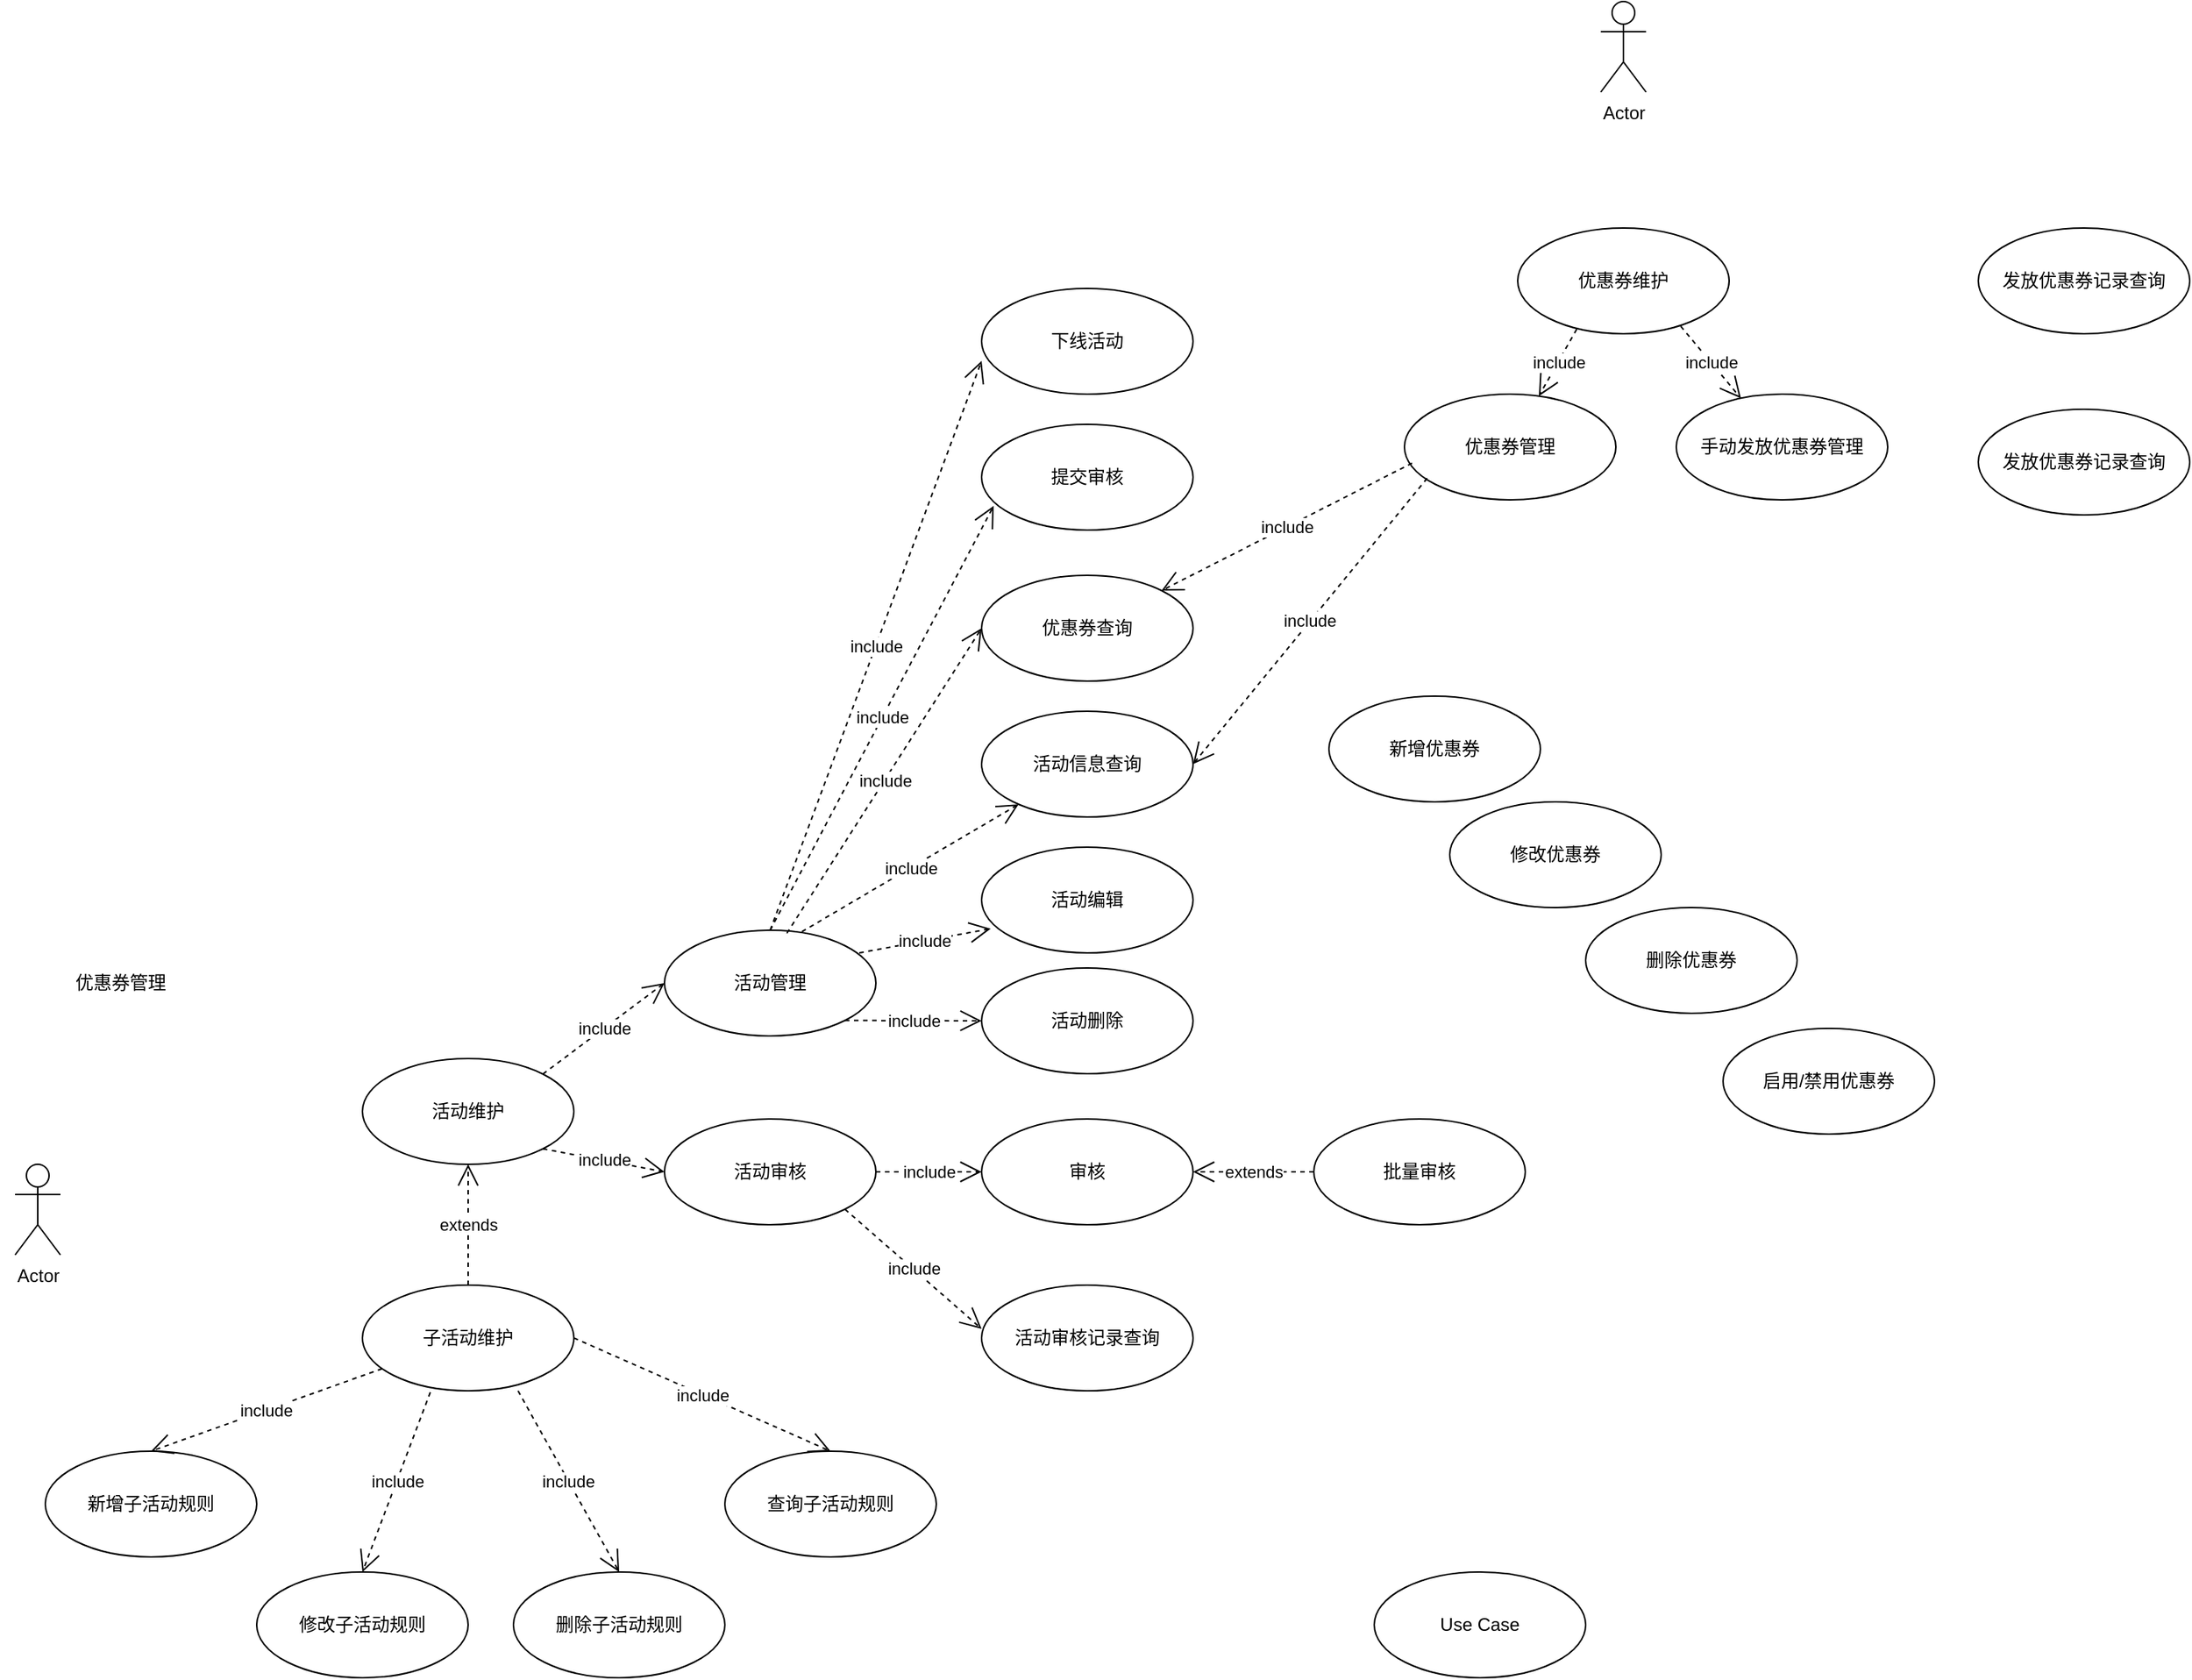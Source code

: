 <mxfile version="14.6.9" type="github">
  <diagram id="2DlMUsfGpXkx9Rr1vm7c" name="Page-1">
    <mxGraphModel dx="1422" dy="1907" grid="1" gridSize="10" guides="1" tooltips="1" connect="1" arrows="1" fold="1" page="1" pageScale="1" pageWidth="827" pageHeight="1169" math="0" shadow="0">
      <root>
        <mxCell id="0" />
        <mxCell id="1" parent="0" />
        <mxCell id="VtnJZgjyUKw3o-cdM9Pf-8" value="Actor" style="shape=umlActor;verticalLabelPosition=bottom;verticalAlign=top;html=1;" vertex="1" parent="1">
          <mxGeometry x="40" y="210" width="30" height="60" as="geometry" />
        </mxCell>
        <mxCell id="VtnJZgjyUKw3o-cdM9Pf-10" value="活动维护" style="ellipse;whiteSpace=wrap;html=1;" vertex="1" parent="1">
          <mxGeometry x="270" y="140" width="140" height="70" as="geometry" />
        </mxCell>
        <mxCell id="VtnJZgjyUKw3o-cdM9Pf-11" value="优惠券管理" style="text;html=1;strokeColor=none;fillColor=none;align=center;verticalAlign=middle;whiteSpace=wrap;rounded=0;" vertex="1" parent="1">
          <mxGeometry x="30" y="50" width="160" height="80" as="geometry" />
        </mxCell>
        <mxCell id="VtnJZgjyUKw3o-cdM9Pf-12" value="优惠券维护" style="ellipse;whiteSpace=wrap;html=1;" vertex="1" parent="1">
          <mxGeometry x="1035" y="-410" width="140" height="70" as="geometry" />
        </mxCell>
        <mxCell id="VtnJZgjyUKw3o-cdM9Pf-15" value="子活动维护" style="ellipse;whiteSpace=wrap;html=1;" vertex="1" parent="1">
          <mxGeometry x="270" y="290" width="140" height="70" as="geometry" />
        </mxCell>
        <mxCell id="VtnJZgjyUKw3o-cdM9Pf-16" value="extends" style="endArrow=open;endSize=12;dashed=1;html=1;exitX=0.5;exitY=0;exitDx=0;exitDy=0;" edge="1" parent="1" source="VtnJZgjyUKw3o-cdM9Pf-15" target="VtnJZgjyUKw3o-cdM9Pf-10">
          <mxGeometry width="160" relative="1" as="geometry">
            <mxPoint x="190" y="340" as="sourcePoint" />
            <mxPoint x="350" y="340" as="targetPoint" />
          </mxGeometry>
        </mxCell>
        <mxCell id="VtnJZgjyUKw3o-cdM9Pf-17" value="Use Case" style="ellipse;whiteSpace=wrap;html=1;" vertex="1" parent="1">
          <mxGeometry x="940" y="480" width="140" height="70" as="geometry" />
        </mxCell>
        <mxCell id="VtnJZgjyUKw3o-cdM9Pf-21" value="Actor" style="shape=umlActor;verticalLabelPosition=bottom;verticalAlign=top;html=1;" vertex="1" parent="1">
          <mxGeometry x="1090" y="-560" width="30" height="60" as="geometry" />
        </mxCell>
        <mxCell id="VtnJZgjyUKw3o-cdM9Pf-22" value="新增子活动规则" style="ellipse;whiteSpace=wrap;html=1;" vertex="1" parent="1">
          <mxGeometry x="60" y="400" width="140" height="70" as="geometry" />
        </mxCell>
        <mxCell id="VtnJZgjyUKw3o-cdM9Pf-23" value="修改子活动规则" style="ellipse;whiteSpace=wrap;html=1;" vertex="1" parent="1">
          <mxGeometry x="200" y="480" width="140" height="70" as="geometry" />
        </mxCell>
        <mxCell id="VtnJZgjyUKw3o-cdM9Pf-24" value="删除子活动规则" style="ellipse;whiteSpace=wrap;html=1;" vertex="1" parent="1">
          <mxGeometry x="370" y="480" width="140" height="70" as="geometry" />
        </mxCell>
        <mxCell id="VtnJZgjyUKw3o-cdM9Pf-25" value="查询子活动规则" style="ellipse;whiteSpace=wrap;html=1;" vertex="1" parent="1">
          <mxGeometry x="510" y="400" width="140" height="70" as="geometry" />
        </mxCell>
        <mxCell id="VtnJZgjyUKw3o-cdM9Pf-26" value="include" style="endArrow=open;endSize=12;dashed=1;html=1;entryX=0.5;entryY=0;entryDx=0;entryDy=0;" edge="1" parent="1" source="VtnJZgjyUKw3o-cdM9Pf-15" target="VtnJZgjyUKw3o-cdM9Pf-22">
          <mxGeometry width="160" relative="1" as="geometry">
            <mxPoint x="330" y="290" as="sourcePoint" />
            <mxPoint x="490" y="290" as="targetPoint" />
          </mxGeometry>
        </mxCell>
        <mxCell id="VtnJZgjyUKw3o-cdM9Pf-27" value="include" style="endArrow=open;endSize=12;dashed=1;html=1;entryX=0.5;entryY=0;entryDx=0;entryDy=0;exitX=0.321;exitY=1.014;exitDx=0;exitDy=0;exitPerimeter=0;" edge="1" parent="1" source="VtnJZgjyUKw3o-cdM9Pf-15">
          <mxGeometry width="160" relative="1" as="geometry">
            <mxPoint x="423.039" y="425.343" as="sourcePoint" />
            <mxPoint x="270" y="480" as="targetPoint" />
          </mxGeometry>
        </mxCell>
        <mxCell id="VtnJZgjyUKw3o-cdM9Pf-28" value="include" style="endArrow=open;endSize=12;dashed=1;html=1;entryX=0.5;entryY=0;entryDx=0;entryDy=0;" edge="1" parent="1" target="VtnJZgjyUKw3o-cdM9Pf-24">
          <mxGeometry width="160" relative="1" as="geometry">
            <mxPoint x="373.039" y="360.003" as="sourcePoint" />
            <mxPoint x="220" y="414.66" as="targetPoint" />
          </mxGeometry>
        </mxCell>
        <mxCell id="VtnJZgjyUKw3o-cdM9Pf-29" value="include" style="endArrow=open;endSize=12;dashed=1;html=1;entryX=0.5;entryY=0;entryDx=0;entryDy=0;exitX=1;exitY=0.5;exitDx=0;exitDy=0;" edge="1" parent="1" source="VtnJZgjyUKw3o-cdM9Pf-15" target="VtnJZgjyUKw3o-cdM9Pf-25">
          <mxGeometry width="160" relative="1" as="geometry">
            <mxPoint x="313.039" y="375.343" as="sourcePoint" />
            <mxPoint x="160" y="430" as="targetPoint" />
          </mxGeometry>
        </mxCell>
        <mxCell id="VtnJZgjyUKw3o-cdM9Pf-30" value="活动编辑" style="ellipse;whiteSpace=wrap;html=1;" vertex="1" parent="1">
          <mxGeometry x="680" width="140" height="70" as="geometry" />
        </mxCell>
        <mxCell id="VtnJZgjyUKw3o-cdM9Pf-32" value="活动信息查询" style="ellipse;whiteSpace=wrap;html=1;" vertex="1" parent="1">
          <mxGeometry x="680" y="-90" width="140" height="70" as="geometry" />
        </mxCell>
        <mxCell id="VtnJZgjyUKw3o-cdM9Pf-33" value="提交审核" style="ellipse;whiteSpace=wrap;html=1;" vertex="1" parent="1">
          <mxGeometry x="680" y="-280" width="140" height="70" as="geometry" />
        </mxCell>
        <mxCell id="VtnJZgjyUKw3o-cdM9Pf-34" value="审核" style="ellipse;whiteSpace=wrap;html=1;" vertex="1" parent="1">
          <mxGeometry x="680" y="180" width="140" height="70" as="geometry" />
        </mxCell>
        <mxCell id="VtnJZgjyUKw3o-cdM9Pf-35" value="活动管理" style="ellipse;whiteSpace=wrap;html=1;" vertex="1" parent="1">
          <mxGeometry x="470" y="55" width="140" height="70" as="geometry" />
        </mxCell>
        <mxCell id="VtnJZgjyUKw3o-cdM9Pf-36" value="活动审核" style="ellipse;whiteSpace=wrap;html=1;" vertex="1" parent="1">
          <mxGeometry x="470" y="180" width="140" height="70" as="geometry" />
        </mxCell>
        <mxCell id="VtnJZgjyUKw3o-cdM9Pf-37" value="活动审核记录查询" style="ellipse;whiteSpace=wrap;html=1;" vertex="1" parent="1">
          <mxGeometry x="680" y="290" width="140" height="70" as="geometry" />
        </mxCell>
        <mxCell id="VtnJZgjyUKw3o-cdM9Pf-38" value="批量审核" style="ellipse;whiteSpace=wrap;html=1;" vertex="1" parent="1">
          <mxGeometry x="900" y="180" width="140" height="70" as="geometry" />
        </mxCell>
        <mxCell id="VtnJZgjyUKw3o-cdM9Pf-39" value="活动删除" style="ellipse;whiteSpace=wrap;html=1;" vertex="1" parent="1">
          <mxGeometry x="680" y="80" width="140" height="70" as="geometry" />
        </mxCell>
        <mxCell id="VtnJZgjyUKw3o-cdM9Pf-40" value="include" style="endArrow=open;endSize=12;dashed=1;html=1;entryX=0;entryY=0.5;entryDx=0;entryDy=0;exitX=1;exitY=0;exitDx=0;exitDy=0;" edge="1" parent="1" source="VtnJZgjyUKw3o-cdM9Pf-10" target="VtnJZgjyUKw3o-cdM9Pf-35">
          <mxGeometry width="160" relative="1" as="geometry">
            <mxPoint x="293.039" y="355.343" as="sourcePoint" />
            <mxPoint x="140" y="410" as="targetPoint" />
          </mxGeometry>
        </mxCell>
        <mxCell id="VtnJZgjyUKw3o-cdM9Pf-41" value="include" style="endArrow=open;endSize=12;dashed=1;html=1;entryX=0;entryY=0.5;entryDx=0;entryDy=0;exitX=1;exitY=1;exitDx=0;exitDy=0;" edge="1" parent="1" source="VtnJZgjyUKw3o-cdM9Pf-10" target="VtnJZgjyUKw3o-cdM9Pf-36">
          <mxGeometry width="160" relative="1" as="geometry">
            <mxPoint x="399.497" y="160.251" as="sourcePoint" />
            <mxPoint x="480" y="100" as="targetPoint" />
          </mxGeometry>
        </mxCell>
        <mxCell id="VtnJZgjyUKw3o-cdM9Pf-42" value="include" style="endArrow=open;endSize=12;dashed=1;html=1;entryX=0;entryY=0.5;entryDx=0;entryDy=0;exitX=1;exitY=0.5;exitDx=0;exitDy=0;" edge="1" parent="1" source="VtnJZgjyUKw3o-cdM9Pf-36" target="VtnJZgjyUKw3o-cdM9Pf-34">
          <mxGeometry width="160" relative="1" as="geometry">
            <mxPoint x="609.997" y="210.251" as="sourcePoint" />
            <mxPoint x="690.5" y="150" as="targetPoint" />
          </mxGeometry>
        </mxCell>
        <mxCell id="VtnJZgjyUKw3o-cdM9Pf-43" value="extends" style="endArrow=open;endSize=12;dashed=1;html=1;exitX=0;exitY=0.5;exitDx=0;exitDy=0;entryX=1;entryY=0.5;entryDx=0;entryDy=0;" edge="1" parent="1" source="VtnJZgjyUKw3o-cdM9Pf-38" target="VtnJZgjyUKw3o-cdM9Pf-34">
          <mxGeometry width="160" relative="1" as="geometry">
            <mxPoint x="350" y="300" as="sourcePoint" />
            <mxPoint x="350" y="220" as="targetPoint" />
          </mxGeometry>
        </mxCell>
        <mxCell id="VtnJZgjyUKw3o-cdM9Pf-44" value="include" style="endArrow=open;endSize=12;dashed=1;html=1;entryX=0;entryY=0.5;entryDx=0;entryDy=0;exitX=1;exitY=1;exitDx=0;exitDy=0;" edge="1" parent="1" source="VtnJZgjyUKw3o-cdM9Pf-35" target="VtnJZgjyUKw3o-cdM9Pf-39">
          <mxGeometry width="160" relative="1" as="geometry">
            <mxPoint x="610" y="89.5" as="sourcePoint" />
            <mxPoint x="680" y="89.5" as="targetPoint" />
          </mxGeometry>
        </mxCell>
        <mxCell id="VtnJZgjyUKw3o-cdM9Pf-45" value="include" style="endArrow=open;endSize=12;dashed=1;html=1;entryX=0.043;entryY=0.771;entryDx=0;entryDy=0;entryPerimeter=0;" edge="1" parent="1" target="VtnJZgjyUKw3o-cdM9Pf-30">
          <mxGeometry width="160" relative="1" as="geometry">
            <mxPoint x="599" y="70" as="sourcePoint" />
            <mxPoint x="690" y="70.25" as="targetPoint" />
          </mxGeometry>
        </mxCell>
        <mxCell id="VtnJZgjyUKw3o-cdM9Pf-46" value="include" style="endArrow=open;endSize=12;dashed=1;html=1;exitX=0.65;exitY=0.014;exitDx=0;exitDy=0;exitPerimeter=0;" edge="1" parent="1" source="VtnJZgjyUKw3o-cdM9Pf-35" target="VtnJZgjyUKw3o-cdM9Pf-32">
          <mxGeometry width="160" relative="1" as="geometry">
            <mxPoint x="579.997" y="19.999" as="sourcePoint" />
            <mxPoint x="670.5" y="20.25" as="targetPoint" />
          </mxGeometry>
        </mxCell>
        <mxCell id="VtnJZgjyUKw3o-cdM9Pf-47" value="include" style="endArrow=open;endSize=12;dashed=1;html=1;entryX=0.057;entryY=0.771;entryDx=0;entryDy=0;exitX=0.5;exitY=0;exitDx=0;exitDy=0;entryPerimeter=0;" edge="1" parent="1" source="VtnJZgjyUKw3o-cdM9Pf-35" target="VtnJZgjyUKw3o-cdM9Pf-33">
          <mxGeometry width="160" relative="1" as="geometry">
            <mxPoint x="579.997" y="-60.501" as="sourcePoint" />
            <mxPoint x="670.5" y="-60.25" as="targetPoint" />
          </mxGeometry>
        </mxCell>
        <mxCell id="VtnJZgjyUKw3o-cdM9Pf-48" value="优惠券查询" style="ellipse;whiteSpace=wrap;html=1;" vertex="1" parent="1">
          <mxGeometry x="680" y="-180" width="140" height="70" as="geometry" />
        </mxCell>
        <mxCell id="VtnJZgjyUKw3o-cdM9Pf-49" value="include" style="endArrow=open;endSize=12;dashed=1;html=1;entryX=0;entryY=0.5;entryDx=0;entryDy=0;exitX=0.579;exitY=0.029;exitDx=0;exitDy=0;exitPerimeter=0;" edge="1" parent="1" source="VtnJZgjyUKw3o-cdM9Pf-35" target="VtnJZgjyUKw3o-cdM9Pf-48">
          <mxGeometry width="160" relative="1" as="geometry">
            <mxPoint x="550" y="50" as="sourcePoint" />
            <mxPoint x="697.98" y="-216.03" as="targetPoint" />
          </mxGeometry>
        </mxCell>
        <mxCell id="VtnJZgjyUKw3o-cdM9Pf-50" value="优惠券管理" style="ellipse;whiteSpace=wrap;html=1;" vertex="1" parent="1">
          <mxGeometry x="960" y="-300" width="140" height="70" as="geometry" />
        </mxCell>
        <mxCell id="VtnJZgjyUKw3o-cdM9Pf-51" value="手动发放优惠券管理" style="ellipse;whiteSpace=wrap;html=1;" vertex="1" parent="1">
          <mxGeometry x="1140" y="-300" width="140" height="70" as="geometry" />
        </mxCell>
        <mxCell id="VtnJZgjyUKw3o-cdM9Pf-52" value="下线活动" style="ellipse;whiteSpace=wrap;html=1;" vertex="1" parent="1">
          <mxGeometry x="680" y="-370" width="140" height="70" as="geometry" />
        </mxCell>
        <mxCell id="VtnJZgjyUKw3o-cdM9Pf-53" value="include" style="endArrow=open;endSize=12;dashed=1;html=1;entryX=0;entryY=0.686;entryDx=0;entryDy=0;exitX=0.5;exitY=0;exitDx=0;exitDy=0;entryPerimeter=0;" edge="1" parent="1" source="VtnJZgjyUKw3o-cdM9Pf-35" target="VtnJZgjyUKw3o-cdM9Pf-52">
          <mxGeometry width="160" relative="1" as="geometry">
            <mxPoint x="550" y="65" as="sourcePoint" />
            <mxPoint x="697.98" y="-216.03" as="targetPoint" />
          </mxGeometry>
        </mxCell>
        <mxCell id="VtnJZgjyUKw3o-cdM9Pf-54" value="include" style="endArrow=open;endSize=12;dashed=1;html=1;entryX=0;entryY=0.414;entryDx=0;entryDy=0;exitX=1;exitY=1;exitDx=0;exitDy=0;entryPerimeter=0;" edge="1" parent="1" source="VtnJZgjyUKw3o-cdM9Pf-36" target="VtnJZgjyUKw3o-cdM9Pf-37">
          <mxGeometry width="160" relative="1" as="geometry">
            <mxPoint x="620" y="225" as="sourcePoint" />
            <mxPoint x="690" y="225" as="targetPoint" />
          </mxGeometry>
        </mxCell>
        <mxCell id="VtnJZgjyUKw3o-cdM9Pf-56" value="include" style="endArrow=open;endSize=12;dashed=1;html=1;exitX=0.279;exitY=0.957;exitDx=0;exitDy=0;exitPerimeter=0;" edge="1" parent="1" source="VtnJZgjyUKw3o-cdM9Pf-12" target="VtnJZgjyUKw3o-cdM9Pf-50">
          <mxGeometry width="160" relative="1" as="geometry">
            <mxPoint x="1079.997" y="-109.999" as="sourcePoint" />
            <mxPoint x="1160.5" y="-170.25" as="targetPoint" />
          </mxGeometry>
        </mxCell>
        <mxCell id="VtnJZgjyUKw3o-cdM9Pf-57" value="include" style="endArrow=open;endSize=12;dashed=1;html=1;exitX=0.771;exitY=0.929;exitDx=0;exitDy=0;exitPerimeter=0;" edge="1" parent="1" source="VtnJZgjyUKw3o-cdM9Pf-12" target="VtnJZgjyUKw3o-cdM9Pf-51">
          <mxGeometry width="160" relative="1" as="geometry">
            <mxPoint x="1084.06" y="-333.01" as="sourcePoint" />
            <mxPoint x="1070.644" y="-289.593" as="targetPoint" />
          </mxGeometry>
        </mxCell>
        <mxCell id="VtnJZgjyUKw3o-cdM9Pf-58" value="include" style="endArrow=open;endSize=12;dashed=1;html=1;exitX=0.279;exitY=0.957;exitDx=0;exitDy=0;exitPerimeter=0;" edge="1" parent="1" target="VtnJZgjyUKw3o-cdM9Pf-48">
          <mxGeometry width="160" relative="1" as="geometry">
            <mxPoint x="965.06" y="-254.32" as="sourcePoint" />
            <mxPoint x="940.002" y="-209.996" as="targetPoint" />
          </mxGeometry>
        </mxCell>
        <mxCell id="VtnJZgjyUKw3o-cdM9Pf-59" value="include" style="endArrow=open;endSize=12;dashed=1;html=1;exitX=0.279;exitY=0.957;exitDx=0;exitDy=0;exitPerimeter=0;entryX=1;entryY=0.5;entryDx=0;entryDy=0;" edge="1" parent="1" target="VtnJZgjyUKw3o-cdM9Pf-32">
          <mxGeometry width="160" relative="1" as="geometry">
            <mxPoint x="975.06" y="-244.32" as="sourcePoint" />
            <mxPoint x="809.153" y="-159.92" as="targetPoint" />
          </mxGeometry>
        </mxCell>
        <mxCell id="VtnJZgjyUKw3o-cdM9Pf-60" value="新增优惠券" style="ellipse;whiteSpace=wrap;html=1;" vertex="1" parent="1">
          <mxGeometry x="910" y="-100" width="140" height="70" as="geometry" />
        </mxCell>
        <mxCell id="VtnJZgjyUKw3o-cdM9Pf-61" value="修改优惠券" style="ellipse;whiteSpace=wrap;html=1;" vertex="1" parent="1">
          <mxGeometry x="990" y="-30" width="140" height="70" as="geometry" />
        </mxCell>
        <mxCell id="VtnJZgjyUKw3o-cdM9Pf-62" value="删除优惠券" style="ellipse;whiteSpace=wrap;html=1;" vertex="1" parent="1">
          <mxGeometry x="1080" y="40" width="140" height="70" as="geometry" />
        </mxCell>
        <mxCell id="VtnJZgjyUKw3o-cdM9Pf-63" value="启用/禁用优惠券" style="ellipse;whiteSpace=wrap;html=1;" vertex="1" parent="1">
          <mxGeometry x="1171" y="120" width="140" height="70" as="geometry" />
        </mxCell>
        <mxCell id="VtnJZgjyUKw3o-cdM9Pf-64" value="发放优惠券记录查询" style="ellipse;whiteSpace=wrap;html=1;" vertex="1" parent="1">
          <mxGeometry x="1340" y="-410" width="140" height="70" as="geometry" />
        </mxCell>
        <mxCell id="VtnJZgjyUKw3o-cdM9Pf-65" value="发放优惠券记录查询" style="ellipse;whiteSpace=wrap;html=1;" vertex="1" parent="1">
          <mxGeometry x="1340" y="-290" width="140" height="70" as="geometry" />
        </mxCell>
      </root>
    </mxGraphModel>
  </diagram>
</mxfile>
